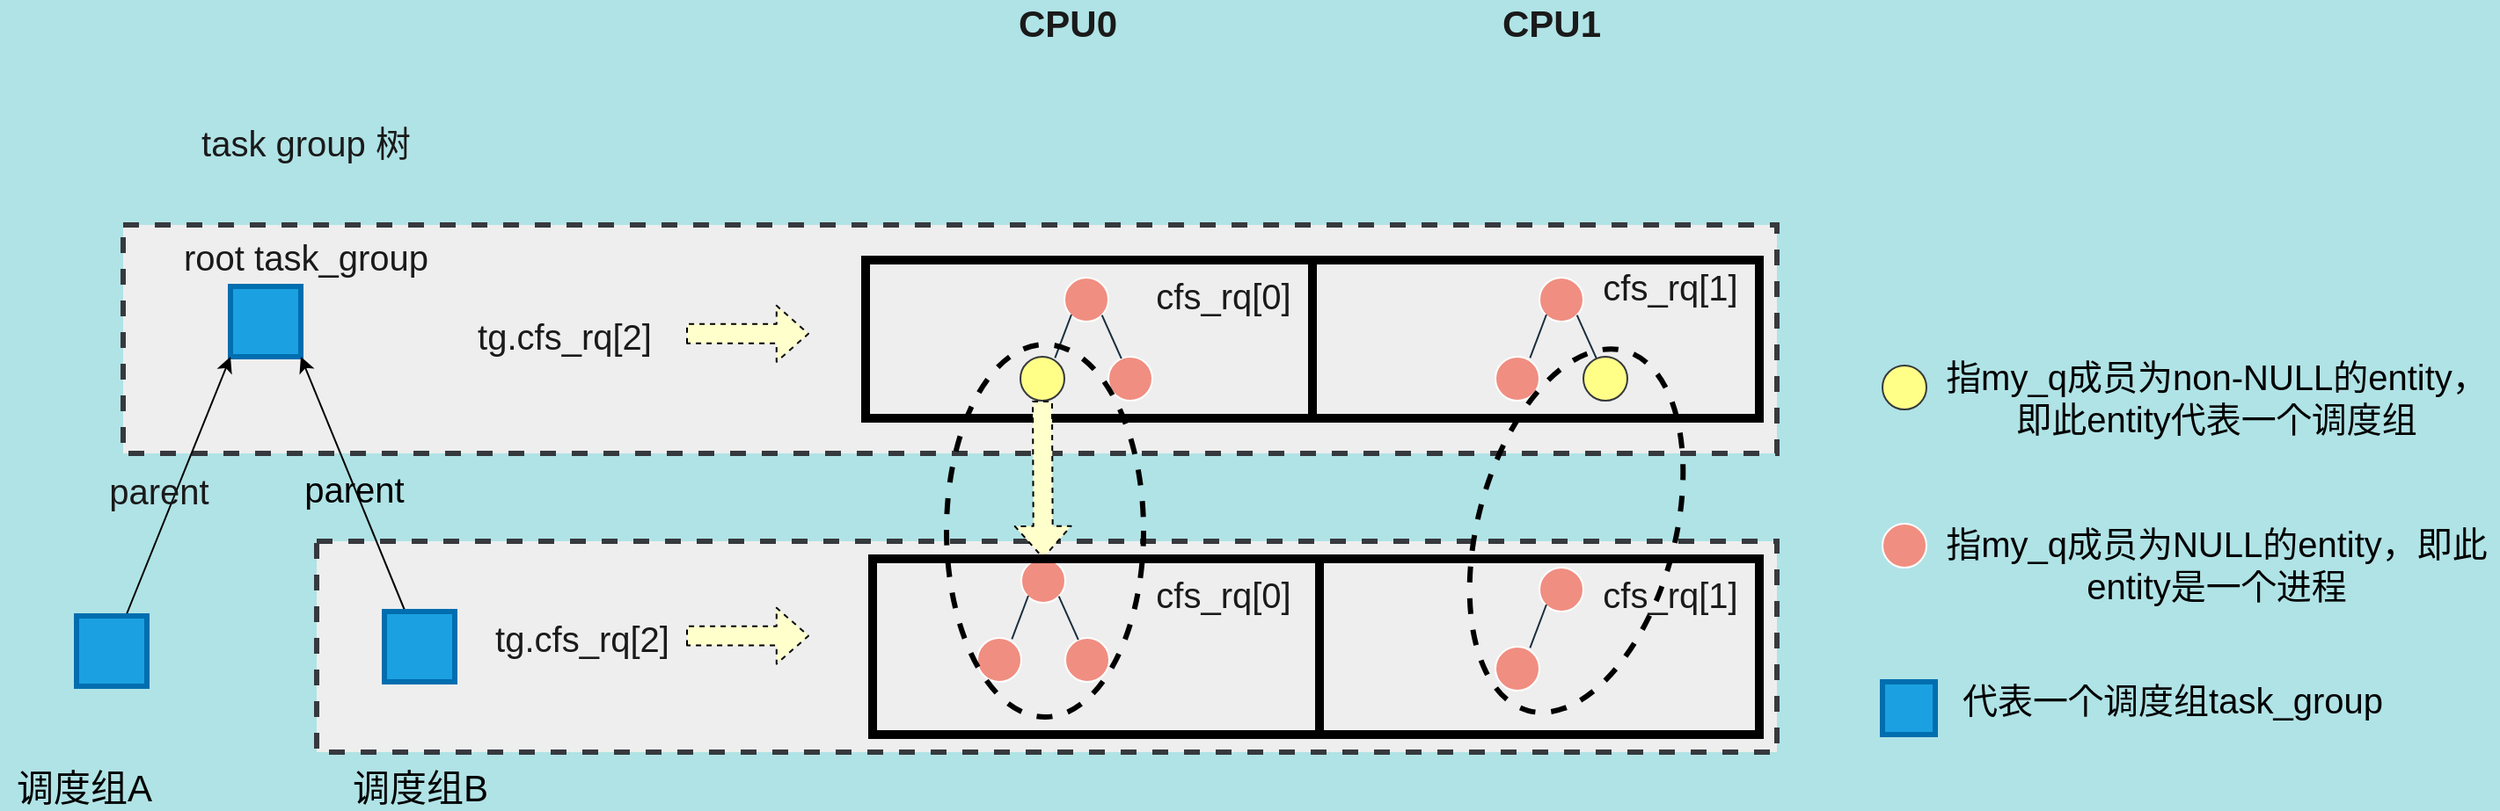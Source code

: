 <mxfile version="14.9.3" type="github">
  <diagram id="AehVrfmtsksNN9VQQM8J" name="Page-1">
    <mxGraphModel dx="1312" dy="844" grid="1" gridSize="10" guides="1" tooltips="1" connect="1" arrows="1" fold="1" page="1" pageScale="1" pageWidth="827" pageHeight="1169" background="#B0E3E6" math="0" shadow="0">
      <root>
        <mxCell id="0" />
        <mxCell id="1" parent="0" />
        <mxCell id="AujPZ3HMkbZWtpJx0dt8-113" value="" style="rounded=0;whiteSpace=wrap;html=1;sketch=0;fontSize=20;fontColor=#1A1A1A;fillColor=none;strokeWidth=5;" parent="1" vertex="1">
          <mxGeometry x="1120" y="650" width="254" height="90" as="geometry" />
        </mxCell>
        <mxCell id="AujPZ3HMkbZWtpJx0dt8-89" value="" style="rounded=0;whiteSpace=wrap;html=1;sketch=0;fontSize=20;fillColor=#eeeeee;strokeWidth=3;dashed=1;strokeColor=#36393d;" parent="1" vertex="1">
          <mxGeometry x="450" y="460" width="940" height="130" as="geometry" />
        </mxCell>
        <mxCell id="AujPZ3HMkbZWtpJx0dt8-104" value="" style="rounded=0;whiteSpace=wrap;html=1;sketch=0;fontSize=20;fillColor=#eeeeee;strokeWidth=3;dashed=1;strokeColor=#36393d;" parent="1" vertex="1">
          <mxGeometry x="560" y="640" width="830" height="120" as="geometry" />
        </mxCell>
        <mxCell id="AujPZ3HMkbZWtpJx0dt8-78" value="" style="rounded=0;whiteSpace=wrap;html=1;sketch=0;fontSize=20;fontColor=#1A1A1A;fillColor=none;strokeWidth=5;" parent="1" vertex="1">
          <mxGeometry x="1126" y="480" width="254" height="90" as="geometry" />
        </mxCell>
        <mxCell id="AujPZ3HMkbZWtpJx0dt8-77" value="" style="rounded=0;whiteSpace=wrap;html=1;sketch=0;fontSize=20;fontColor=#1A1A1A;fillColor=none;strokeWidth=5;" parent="1" vertex="1">
          <mxGeometry x="872" y="480" width="254" height="90" as="geometry" />
        </mxCell>
        <mxCell id="AujPZ3HMkbZWtpJx0dt8-32" value="" style="ellipse;whiteSpace=wrap;html=1;aspect=fixed;rounded=0;sketch=0;fontColor=#1A1A1A;strokeColor=#FFFFFF;fillColor=#F08E81;" parent="1" vertex="1">
          <mxGeometry x="960.5" y="650" width="25" height="25" as="geometry" />
        </mxCell>
        <mxCell id="AujPZ3HMkbZWtpJx0dt8-33" value="" style="ellipse;whiteSpace=wrap;html=1;aspect=fixed;rounded=0;sketch=0;fontColor=#1A1A1A;strokeColor=#FFFFFF;fillColor=#F08E81;" parent="1" vertex="1">
          <mxGeometry x="985.5" y="695" width="25" height="25" as="geometry" />
        </mxCell>
        <mxCell id="AujPZ3HMkbZWtpJx0dt8-34" value="" style="ellipse;whiteSpace=wrap;html=1;aspect=fixed;rounded=0;sketch=0;fontColor=#1A1A1A;strokeColor=#FFFFFF;fillColor=#F08E81;" parent="1" vertex="1">
          <mxGeometry x="935.5" y="695" width="25" height="25" as="geometry" />
        </mxCell>
        <mxCell id="AujPZ3HMkbZWtpJx0dt8-35" value="" style="ellipse;whiteSpace=wrap;html=1;aspect=fixed;rounded=0;sketch=0;fontColor=#1A1A1A;strokeColor=#FFFFFF;fillColor=#F08E81;" parent="1" vertex="1">
          <mxGeometry x="1450" y="630" width="25" height="25" as="geometry" />
        </mxCell>
        <mxCell id="AujPZ3HMkbZWtpJx0dt8-40" value="" style="endArrow=none;html=1;fontColor=#1A1A1A;strokeColor=#182E3E;entryX=1;entryY=1;entryDx=0;entryDy=0;" parent="1" source="AujPZ3HMkbZWtpJx0dt8-33" target="AujPZ3HMkbZWtpJx0dt8-32" edge="1">
          <mxGeometry width="50" height="50" relative="1" as="geometry">
            <mxPoint x="1020.5" y="655" as="sourcePoint" />
            <mxPoint x="990.5" y="675" as="targetPoint" />
          </mxGeometry>
        </mxCell>
        <mxCell id="AujPZ3HMkbZWtpJx0dt8-42" value="" style="endArrow=none;html=1;fontColor=#1A1A1A;strokeColor=#182E3E;exitX=0.787;exitY=0.027;exitDx=0;exitDy=0;exitPerimeter=0;" parent="1" source="AujPZ3HMkbZWtpJx0dt8-34" edge="1">
          <mxGeometry width="50" height="50" relative="1" as="geometry">
            <mxPoint x="1002.923" y="706.077" as="sourcePoint" />
            <mxPoint x="964.5" y="671" as="targetPoint" />
          </mxGeometry>
        </mxCell>
        <mxCell id="AujPZ3HMkbZWtpJx0dt8-51" value="" style="ellipse;whiteSpace=wrap;html=1;aspect=fixed;rounded=0;sketch=0;fontColor=#1A1A1A;strokeColor=#FFFFFF;fillColor=#F08E81;" parent="1" vertex="1">
          <mxGeometry x="1255" y="655" width="25" height="25" as="geometry" />
        </mxCell>
        <mxCell id="AujPZ3HMkbZWtpJx0dt8-53" value="" style="ellipse;whiteSpace=wrap;html=1;aspect=fixed;rounded=0;sketch=0;fontColor=#1A1A1A;strokeColor=#FFFFFF;fillColor=#F08E81;" parent="1" vertex="1">
          <mxGeometry x="1230" y="700" width="25" height="25" as="geometry" />
        </mxCell>
        <mxCell id="AujPZ3HMkbZWtpJx0dt8-55" value="" style="endArrow=none;html=1;fontColor=#1A1A1A;strokeColor=#182E3E;exitX=0.787;exitY=0.027;exitDx=0;exitDy=0;exitPerimeter=0;" parent="1" source="AujPZ3HMkbZWtpJx0dt8-53" edge="1">
          <mxGeometry width="50" height="50" relative="1" as="geometry">
            <mxPoint x="1297.423" y="711.077" as="sourcePoint" />
            <mxPoint x="1259" y="676" as="targetPoint" />
          </mxGeometry>
        </mxCell>
        <mxCell id="AujPZ3HMkbZWtpJx0dt8-56" value="" style="ellipse;whiteSpace=wrap;html=1;aspect=fixed;rounded=0;sketch=0;fontColor=#1A1A1A;strokeColor=#FFFFFF;fillColor=#F08E81;" parent="1" vertex="1">
          <mxGeometry x="985" y="490" width="25" height="25" as="geometry" />
        </mxCell>
        <mxCell id="AujPZ3HMkbZWtpJx0dt8-57" value="" style="ellipse;whiteSpace=wrap;html=1;aspect=fixed;rounded=0;sketch=0;fontColor=#1A1A1A;strokeColor=#FFFFFF;fillColor=#F08E81;" parent="1" vertex="1">
          <mxGeometry x="1010" y="535" width="25" height="25" as="geometry" />
        </mxCell>
        <mxCell id="AujPZ3HMkbZWtpJx0dt8-58" value="" style="ellipse;whiteSpace=wrap;html=1;aspect=fixed;rounded=0;sketch=0;strokeColor=#36393d;fillColor=#ffff88;" parent="1" vertex="1">
          <mxGeometry x="960" y="535" width="25" height="25" as="geometry" />
        </mxCell>
        <mxCell id="AujPZ3HMkbZWtpJx0dt8-59" value="" style="endArrow=none;html=1;fontColor=#1A1A1A;strokeColor=#182E3E;entryX=1;entryY=1;entryDx=0;entryDy=0;" parent="1" source="AujPZ3HMkbZWtpJx0dt8-57" target="AujPZ3HMkbZWtpJx0dt8-56" edge="1">
          <mxGeometry width="50" height="50" relative="1" as="geometry">
            <mxPoint x="1045" y="495" as="sourcePoint" />
            <mxPoint x="1015" y="515" as="targetPoint" />
          </mxGeometry>
        </mxCell>
        <mxCell id="AujPZ3HMkbZWtpJx0dt8-60" value="" style="endArrow=none;html=1;fontColor=#1A1A1A;strokeColor=#182E3E;exitX=0.787;exitY=0.027;exitDx=0;exitDy=0;exitPerimeter=0;" parent="1" source="AujPZ3HMkbZWtpJx0dt8-58" edge="1">
          <mxGeometry width="50" height="50" relative="1" as="geometry">
            <mxPoint x="1027.423" y="546.077" as="sourcePoint" />
            <mxPoint x="989" y="511" as="targetPoint" />
          </mxGeometry>
        </mxCell>
        <mxCell id="AujPZ3HMkbZWtpJx0dt8-61" value="" style="ellipse;whiteSpace=wrap;html=1;aspect=fixed;rounded=0;sketch=0;fontColor=#1A1A1A;strokeColor=#FFFFFF;fillColor=#F08E81;" parent="1" vertex="1">
          <mxGeometry x="1255" y="490" width="25" height="25" as="geometry" />
        </mxCell>
        <mxCell id="AujPZ3HMkbZWtpJx0dt8-63" value="" style="ellipse;whiteSpace=wrap;html=1;aspect=fixed;rounded=0;sketch=0;fontColor=#1A1A1A;strokeColor=#FFFFFF;fillColor=#F08E81;" parent="1" vertex="1">
          <mxGeometry x="1230" y="535" width="25" height="25" as="geometry" />
        </mxCell>
        <mxCell id="AujPZ3HMkbZWtpJx0dt8-64" value="" style="endArrow=none;html=1;fontColor=#1A1A1A;strokeColor=#182E3E;entryX=1;entryY=1;entryDx=0;entryDy=0;" parent="1" target="AujPZ3HMkbZWtpJx0dt8-61" edge="1">
          <mxGeometry width="50" height="50" relative="1" as="geometry">
            <mxPoint x="1287.466" y="536.059" as="sourcePoint" />
            <mxPoint x="1285" y="515" as="targetPoint" />
          </mxGeometry>
        </mxCell>
        <mxCell id="AujPZ3HMkbZWtpJx0dt8-65" value="" style="endArrow=none;html=1;fontColor=#1A1A1A;strokeColor=#182E3E;exitX=0.787;exitY=0.027;exitDx=0;exitDy=0;exitPerimeter=0;" parent="1" source="AujPZ3HMkbZWtpJx0dt8-63" edge="1">
          <mxGeometry width="50" height="50" relative="1" as="geometry">
            <mxPoint x="1297.423" y="546.077" as="sourcePoint" />
            <mxPoint x="1259" y="511" as="targetPoint" />
          </mxGeometry>
        </mxCell>
        <mxCell id="AujPZ3HMkbZWtpJx0dt8-67" value="" style="shape=image;html=1;verticalAlign=top;verticalLabelPosition=bottom;labelBackgroundColor=#ffffff;imageAspect=0;aspect=fixed;image=https://cdn3.iconfinder.com/data/icons/humano2/128x128/devices/cpu.png;rounded=0;sketch=0;fontColor=#1A1A1A;strokeColor=#FFFFFF;fillColor=#F08E81;" parent="1" vertex="1">
          <mxGeometry x="957" y="365" width="73" height="73" as="geometry" />
        </mxCell>
        <mxCell id="AujPZ3HMkbZWtpJx0dt8-68" value="" style="shape=image;html=1;verticalAlign=top;verticalLabelPosition=bottom;labelBackgroundColor=#ffffff;imageAspect=0;aspect=fixed;image=https://cdn3.iconfinder.com/data/icons/humano2/128x128/devices/cpu.png;rounded=0;sketch=0;fontColor=#1A1A1A;strokeColor=#FFFFFF;fillColor=#F08E81;" parent="1" vertex="1">
          <mxGeometry x="1232" y="365" width="73" height="73" as="geometry" />
        </mxCell>
        <mxCell id="AujPZ3HMkbZWtpJx0dt8-70" value="cfs_rq[0]" style="text;html=1;resizable=0;autosize=1;align=center;verticalAlign=middle;points=[];fillColor=none;strokeColor=none;rounded=0;sketch=0;fontColor=#1A1A1A;fontSize=20;" parent="1" vertex="1">
          <mxGeometry x="1030" y="485" width="90" height="30" as="geometry" />
        </mxCell>
        <mxCell id="AujPZ3HMkbZWtpJx0dt8-71" value="CPU0" style="text;html=1;strokeColor=none;fillColor=none;align=center;verticalAlign=middle;whiteSpace=wrap;rounded=0;sketch=0;fontColor=#1A1A1A;fontSize=21;fontStyle=1" parent="1" vertex="1">
          <mxGeometry x="967" y="335" width="40" height="20" as="geometry" />
        </mxCell>
        <mxCell id="AujPZ3HMkbZWtpJx0dt8-72" value="CPU1" style="text;html=1;strokeColor=none;fillColor=none;align=center;verticalAlign=middle;whiteSpace=wrap;rounded=0;sketch=0;fontColor=#1A1A1A;fontSize=21;fontStyle=1" parent="1" vertex="1">
          <mxGeometry x="1242" y="345" width="40" as="geometry" />
        </mxCell>
        <mxCell id="AujPZ3HMkbZWtpJx0dt8-85" value="root task_group" style="text;html=1;strokeColor=none;fillColor=none;align=center;verticalAlign=middle;whiteSpace=wrap;rounded=0;sketch=0;fontSize=20;fontColor=#1A1A1A;" parent="1" vertex="1">
          <mxGeometry x="463.5" y="465" width="180" height="25" as="geometry" />
        </mxCell>
        <mxCell id="AujPZ3HMkbZWtpJx0dt8-87" value="tg.cfs_rq[2]" style="text;html=1;strokeColor=none;fillColor=none;align=center;verticalAlign=middle;whiteSpace=wrap;rounded=0;sketch=0;fontSize=20;fontColor=#1A1A1A;" parent="1" vertex="1">
          <mxGeometry x="611" y="510" width="180" height="25" as="geometry" />
        </mxCell>
        <mxCell id="AujPZ3HMkbZWtpJx0dt8-88" value="" style="shape=flexArrow;endArrow=classic;html=1;shadow=0;fontSize=20;fontColor=#1A1A1A;strokeColor=#000000;width=10.952;endSize=5.7;fillColor=#FFFFCC;dashed=1;" parent="1" edge="1">
          <mxGeometry width="50" height="50" relative="1" as="geometry">
            <mxPoint x="770" y="521.91" as="sourcePoint" />
            <mxPoint x="840" y="521.91" as="targetPoint" />
          </mxGeometry>
        </mxCell>
        <mxCell id="AujPZ3HMkbZWtpJx0dt8-93" value="" style="whiteSpace=wrap;html=1;aspect=fixed;rounded=0;sketch=0;fontSize=20;strokeColor=#006EAF;strokeWidth=3;fillColor=#1ba1e2;fontColor=#ffffff;" parent="1" vertex="1">
          <mxGeometry x="511" y="495" width="40" height="40" as="geometry" />
        </mxCell>
        <mxCell id="AujPZ3HMkbZWtpJx0dt8-100" style="edgeStyle=none;rounded=1;sketch=0;orthogonalLoop=1;jettySize=auto;html=1;shadow=0;fontSize=20;fontColor=#1A1A1A;strokeColor=#000000;fillColor=#FFFFCC;gradientColor=none;entryX=0;entryY=1;entryDx=0;entryDy=0;" parent="1" source="AujPZ3HMkbZWtpJx0dt8-94" target="AujPZ3HMkbZWtpJx0dt8-93" edge="1">
          <mxGeometry relative="1" as="geometry" />
        </mxCell>
        <mxCell id="AujPZ3HMkbZWtpJx0dt8-102" value="parent" style="edgeLabel;html=1;align=center;verticalAlign=middle;resizable=0;points=[];fontSize=20;fontColor=#1A1A1A;labelBackgroundColor=none;" parent="AujPZ3HMkbZWtpJx0dt8-100" vertex="1" connectable="0">
          <mxGeometry x="0.021" relative="1" as="geometry">
            <mxPoint x="-12" y="3" as="offset" />
          </mxGeometry>
        </mxCell>
        <mxCell id="AujPZ3HMkbZWtpJx0dt8-94" value="" style="whiteSpace=wrap;html=1;aspect=fixed;rounded=0;sketch=0;fontSize=20;strokeColor=#006EAF;strokeWidth=3;fillColor=#1ba1e2;fontColor=#ffffff;" parent="1" vertex="1">
          <mxGeometry x="423.5" y="682.5" width="40" height="40" as="geometry" />
        </mxCell>
        <mxCell id="AujPZ3HMkbZWtpJx0dt8-101" style="edgeStyle=none;rounded=1;sketch=0;orthogonalLoop=1;jettySize=auto;html=1;entryX=1;entryY=1;entryDx=0;entryDy=0;shadow=0;fontSize=20;fontColor=#1A1A1A;strokeColor=#000000;fillColor=#FFFFCC;gradientColor=none;" parent="1" source="AujPZ3HMkbZWtpJx0dt8-95" target="AujPZ3HMkbZWtpJx0dt8-93" edge="1">
          <mxGeometry relative="1" as="geometry" />
        </mxCell>
        <mxCell id="AujPZ3HMkbZWtpJx0dt8-103" value="parent" style="edgeLabel;html=1;align=center;verticalAlign=middle;resizable=0;points=[];fontSize=20;labelBackgroundColor=none;" parent="AujPZ3HMkbZWtpJx0dt8-101" vertex="1" connectable="0">
          <mxGeometry x="-0.025" y="1" relative="1" as="geometry">
            <mxPoint as="offset" />
          </mxGeometry>
        </mxCell>
        <mxCell id="AujPZ3HMkbZWtpJx0dt8-95" value="" style="whiteSpace=wrap;html=1;aspect=fixed;rounded=0;sketch=0;fontSize=20;strokeColor=#006EAF;strokeWidth=3;fillColor=#1ba1e2;fontColor=#ffffff;" parent="1" vertex="1">
          <mxGeometry x="598.5" y="680" width="40" height="40" as="geometry" />
        </mxCell>
        <mxCell id="AujPZ3HMkbZWtpJx0dt8-96" value="task group 树" style="text;html=1;strokeColor=none;fillColor=none;align=center;verticalAlign=middle;whiteSpace=wrap;rounded=0;sketch=0;fontSize=20;fontColor=#1A1A1A;" parent="1" vertex="1">
          <mxGeometry x="463.5" y="400" width="180" height="25" as="geometry" />
        </mxCell>
        <mxCell id="AujPZ3HMkbZWtpJx0dt8-105" value="tg.cfs_rq[2]" style="text;html=1;strokeColor=none;fillColor=none;align=center;verticalAlign=middle;whiteSpace=wrap;rounded=0;sketch=0;fontSize=20;fontColor=#1A1A1A;" parent="1" vertex="1">
          <mxGeometry x="621" y="682.5" width="180" height="25" as="geometry" />
        </mxCell>
        <mxCell id="AujPZ3HMkbZWtpJx0dt8-108" value="" style="shape=flexArrow;endArrow=classic;html=1;shadow=0;fontSize=20;fontColor=#1A1A1A;strokeColor=#000000;width=10.952;endSize=5.7;fillColor=#FFFFCC;dashed=1;" parent="1" edge="1">
          <mxGeometry width="50" height="50" relative="1" as="geometry">
            <mxPoint x="770" y="693.82" as="sourcePoint" />
            <mxPoint x="840" y="693.82" as="targetPoint" />
          </mxGeometry>
        </mxCell>
        <mxCell id="AujPZ3HMkbZWtpJx0dt8-110" value="" style="shape=flexArrow;endArrow=classic;html=1;shadow=0;fontSize=20;fontColor=#1A1A1A;strokeColor=#000000;width=10.952;endSize=5.7;fillColor=#FFFFCC;exitX=0.5;exitY=1;exitDx=0;exitDy=0;dashed=1;" parent="1" source="AujPZ3HMkbZWtpJx0dt8-58" target="AujPZ3HMkbZWtpJx0dt8-32" edge="1">
          <mxGeometry width="50" height="50" relative="1" as="geometry">
            <mxPoint x="972.76" y="570" as="sourcePoint" />
            <mxPoint x="972.76" y="630" as="targetPoint" />
          </mxGeometry>
        </mxCell>
        <mxCell id="AujPZ3HMkbZWtpJx0dt8-112" value="" style="rounded=0;whiteSpace=wrap;html=1;sketch=0;fontSize=20;fontColor=#1A1A1A;fillColor=none;strokeWidth=5;" parent="1" vertex="1">
          <mxGeometry x="876" y="650" width="254" height="100" as="geometry" />
        </mxCell>
        <mxCell id="AujPZ3HMkbZWtpJx0dt8-114" value="cfs_rq[0]" style="text;html=1;resizable=0;autosize=1;align=center;verticalAlign=middle;points=[];fillColor=none;strokeColor=none;rounded=0;sketch=0;fontColor=#1A1A1A;fontSize=20;" parent="1" vertex="1">
          <mxGeometry x="1030" y="655" width="90" height="30" as="geometry" />
        </mxCell>
        <mxCell id="AujPZ3HMkbZWtpJx0dt8-115" value="cfs_rq[1]" style="text;html=1;resizable=0;autosize=1;align=center;verticalAlign=middle;points=[];fillColor=none;strokeColor=none;rounded=0;sketch=0;fontColor=#1A1A1A;fontSize=20;" parent="1" vertex="1">
          <mxGeometry x="1284" y="655" width="90" height="30" as="geometry" />
        </mxCell>
        <mxCell id="AujPZ3HMkbZWtpJx0dt8-116" value="cfs_rq[1]" style="text;html=1;resizable=0;autosize=1;align=center;verticalAlign=middle;points=[];fillColor=none;strokeColor=none;rounded=0;sketch=0;fontColor=#1A1A1A;fontSize=20;" parent="1" vertex="1">
          <mxGeometry x="1284" y="480" width="90" height="30" as="geometry" />
        </mxCell>
        <mxCell id="AujPZ3HMkbZWtpJx0dt8-118" value="" style="ellipse;whiteSpace=wrap;html=1;aspect=fixed;rounded=0;sketch=0;strokeColor=#36393d;fillColor=#ffff88;" parent="1" vertex="1">
          <mxGeometry x="1450" y="540" width="25" height="25" as="geometry" />
        </mxCell>
        <mxCell id="AujPZ3HMkbZWtpJx0dt8-119" style="edgeStyle=none;rounded=1;sketch=0;orthogonalLoop=1;jettySize=auto;html=1;exitX=0.5;exitY=0;exitDx=0;exitDy=0;shadow=0;dashed=1;fontSize=20;fontColor=#000000;strokeColor=#000000;fillColor=#FFFFCC;gradientColor=none;" parent="1" source="AujPZ3HMkbZWtpJx0dt8-118" target="AujPZ3HMkbZWtpJx0dt8-118" edge="1">
          <mxGeometry relative="1" as="geometry" />
        </mxCell>
        <mxCell id="AujPZ3HMkbZWtpJx0dt8-120" value="" style="rounded=0;whiteSpace=wrap;html=1;sketch=0;fontSize=20;fontColor=#1A1A1A;fillColor=none;strokeWidth=5;" parent="1" vertex="1">
          <mxGeometry x="1130" y="650" width="250" height="100" as="geometry" />
        </mxCell>
        <mxCell id="AujPZ3HMkbZWtpJx0dt8-121" value="指my_q成员为non-NULL的entity，即此entity代表一个调度组" style="text;html=1;strokeColor=none;fillColor=none;align=center;verticalAlign=middle;whiteSpace=wrap;rounded=0;dashed=1;labelBackgroundColor=none;sketch=0;fontSize=20;fontColor=#000000;" parent="1" vertex="1">
          <mxGeometry x="1480" y="555" width="320" height="5" as="geometry" />
        </mxCell>
        <mxCell id="AujPZ3HMkbZWtpJx0dt8-122" value="指my_q成员为NULL的entity，即此entity是一个进程" style="text;html=1;strokeColor=none;fillColor=none;align=center;verticalAlign=middle;whiteSpace=wrap;rounded=0;dashed=1;labelBackgroundColor=none;sketch=0;fontSize=20;fontColor=#000000;" parent="1" vertex="1">
          <mxGeometry x="1480" y="650" width="320" height="5" as="geometry" />
        </mxCell>
        <mxCell id="AujPZ3HMkbZWtpJx0dt8-106" value="" style="ellipse;whiteSpace=wrap;html=1;rounded=0;labelBackgroundColor=none;sketch=0;fontSize=20;fontColor=#000000;strokeColor=#000000;strokeWidth=3;gradientColor=none;fillColor=none;dashed=1;" parent="1" vertex="1">
          <mxGeometry x="918" y="528" width="112" height="212" as="geometry" />
        </mxCell>
        <mxCell id="AujPZ3HMkbZWtpJx0dt8-123" value="" style="whiteSpace=wrap;html=1;aspect=fixed;rounded=0;sketch=0;fontSize=20;strokeColor=#006EAF;strokeWidth=3;fillColor=#1ba1e2;fontColor=#ffffff;" parent="1" vertex="1">
          <mxGeometry x="1450" y="720" width="30" height="30" as="geometry" />
        </mxCell>
        <mxCell id="AujPZ3HMkbZWtpJx0dt8-124" value="代表一个调度组task_group" style="text;html=1;strokeColor=none;fillColor=none;align=center;verticalAlign=middle;whiteSpace=wrap;rounded=0;dashed=1;labelBackgroundColor=none;sketch=0;fontSize=20;fontColor=#000000;" parent="1" vertex="1">
          <mxGeometry x="1460" y="700" width="310" height="60" as="geometry" />
        </mxCell>
        <mxCell id="N9Yd0BoTZsZvrspfB05D-2" value="调度组A" style="text;html=1;strokeColor=none;fillColor=none;align=center;verticalAlign=middle;whiteSpace=wrap;rounded=0;fontSize=21;" vertex="1" parent="1">
          <mxGeometry x="380" y="770" width="96" height="20" as="geometry" />
        </mxCell>
        <mxCell id="N9Yd0BoTZsZvrspfB05D-3" value="调度组B" style="text;html=1;strokeColor=none;fillColor=none;align=center;verticalAlign=middle;whiteSpace=wrap;rounded=0;fontSize=21;" vertex="1" parent="1">
          <mxGeometry x="570.5" y="770" width="96" height="20" as="geometry" />
        </mxCell>
        <mxCell id="N9Yd0BoTZsZvrspfB05D-5" value="" style="ellipse;whiteSpace=wrap;html=1;aspect=fixed;rounded=0;sketch=0;strokeColor=#36393d;fillColor=#ffff88;" vertex="1" parent="1">
          <mxGeometry x="1280" y="535" width="25" height="25" as="geometry" />
        </mxCell>
        <mxCell id="N9Yd0BoTZsZvrspfB05D-7" value="" style="ellipse;whiteSpace=wrap;html=1;rounded=0;labelBackgroundColor=none;sketch=0;fontSize=20;fontColor=#000000;strokeColor=#000000;strokeWidth=3;gradientColor=none;fillColor=none;dashed=1;rotation=15;" vertex="1" parent="1">
          <mxGeometry x="1220" y="528" width="112" height="212" as="geometry" />
        </mxCell>
      </root>
    </mxGraphModel>
  </diagram>
</mxfile>
